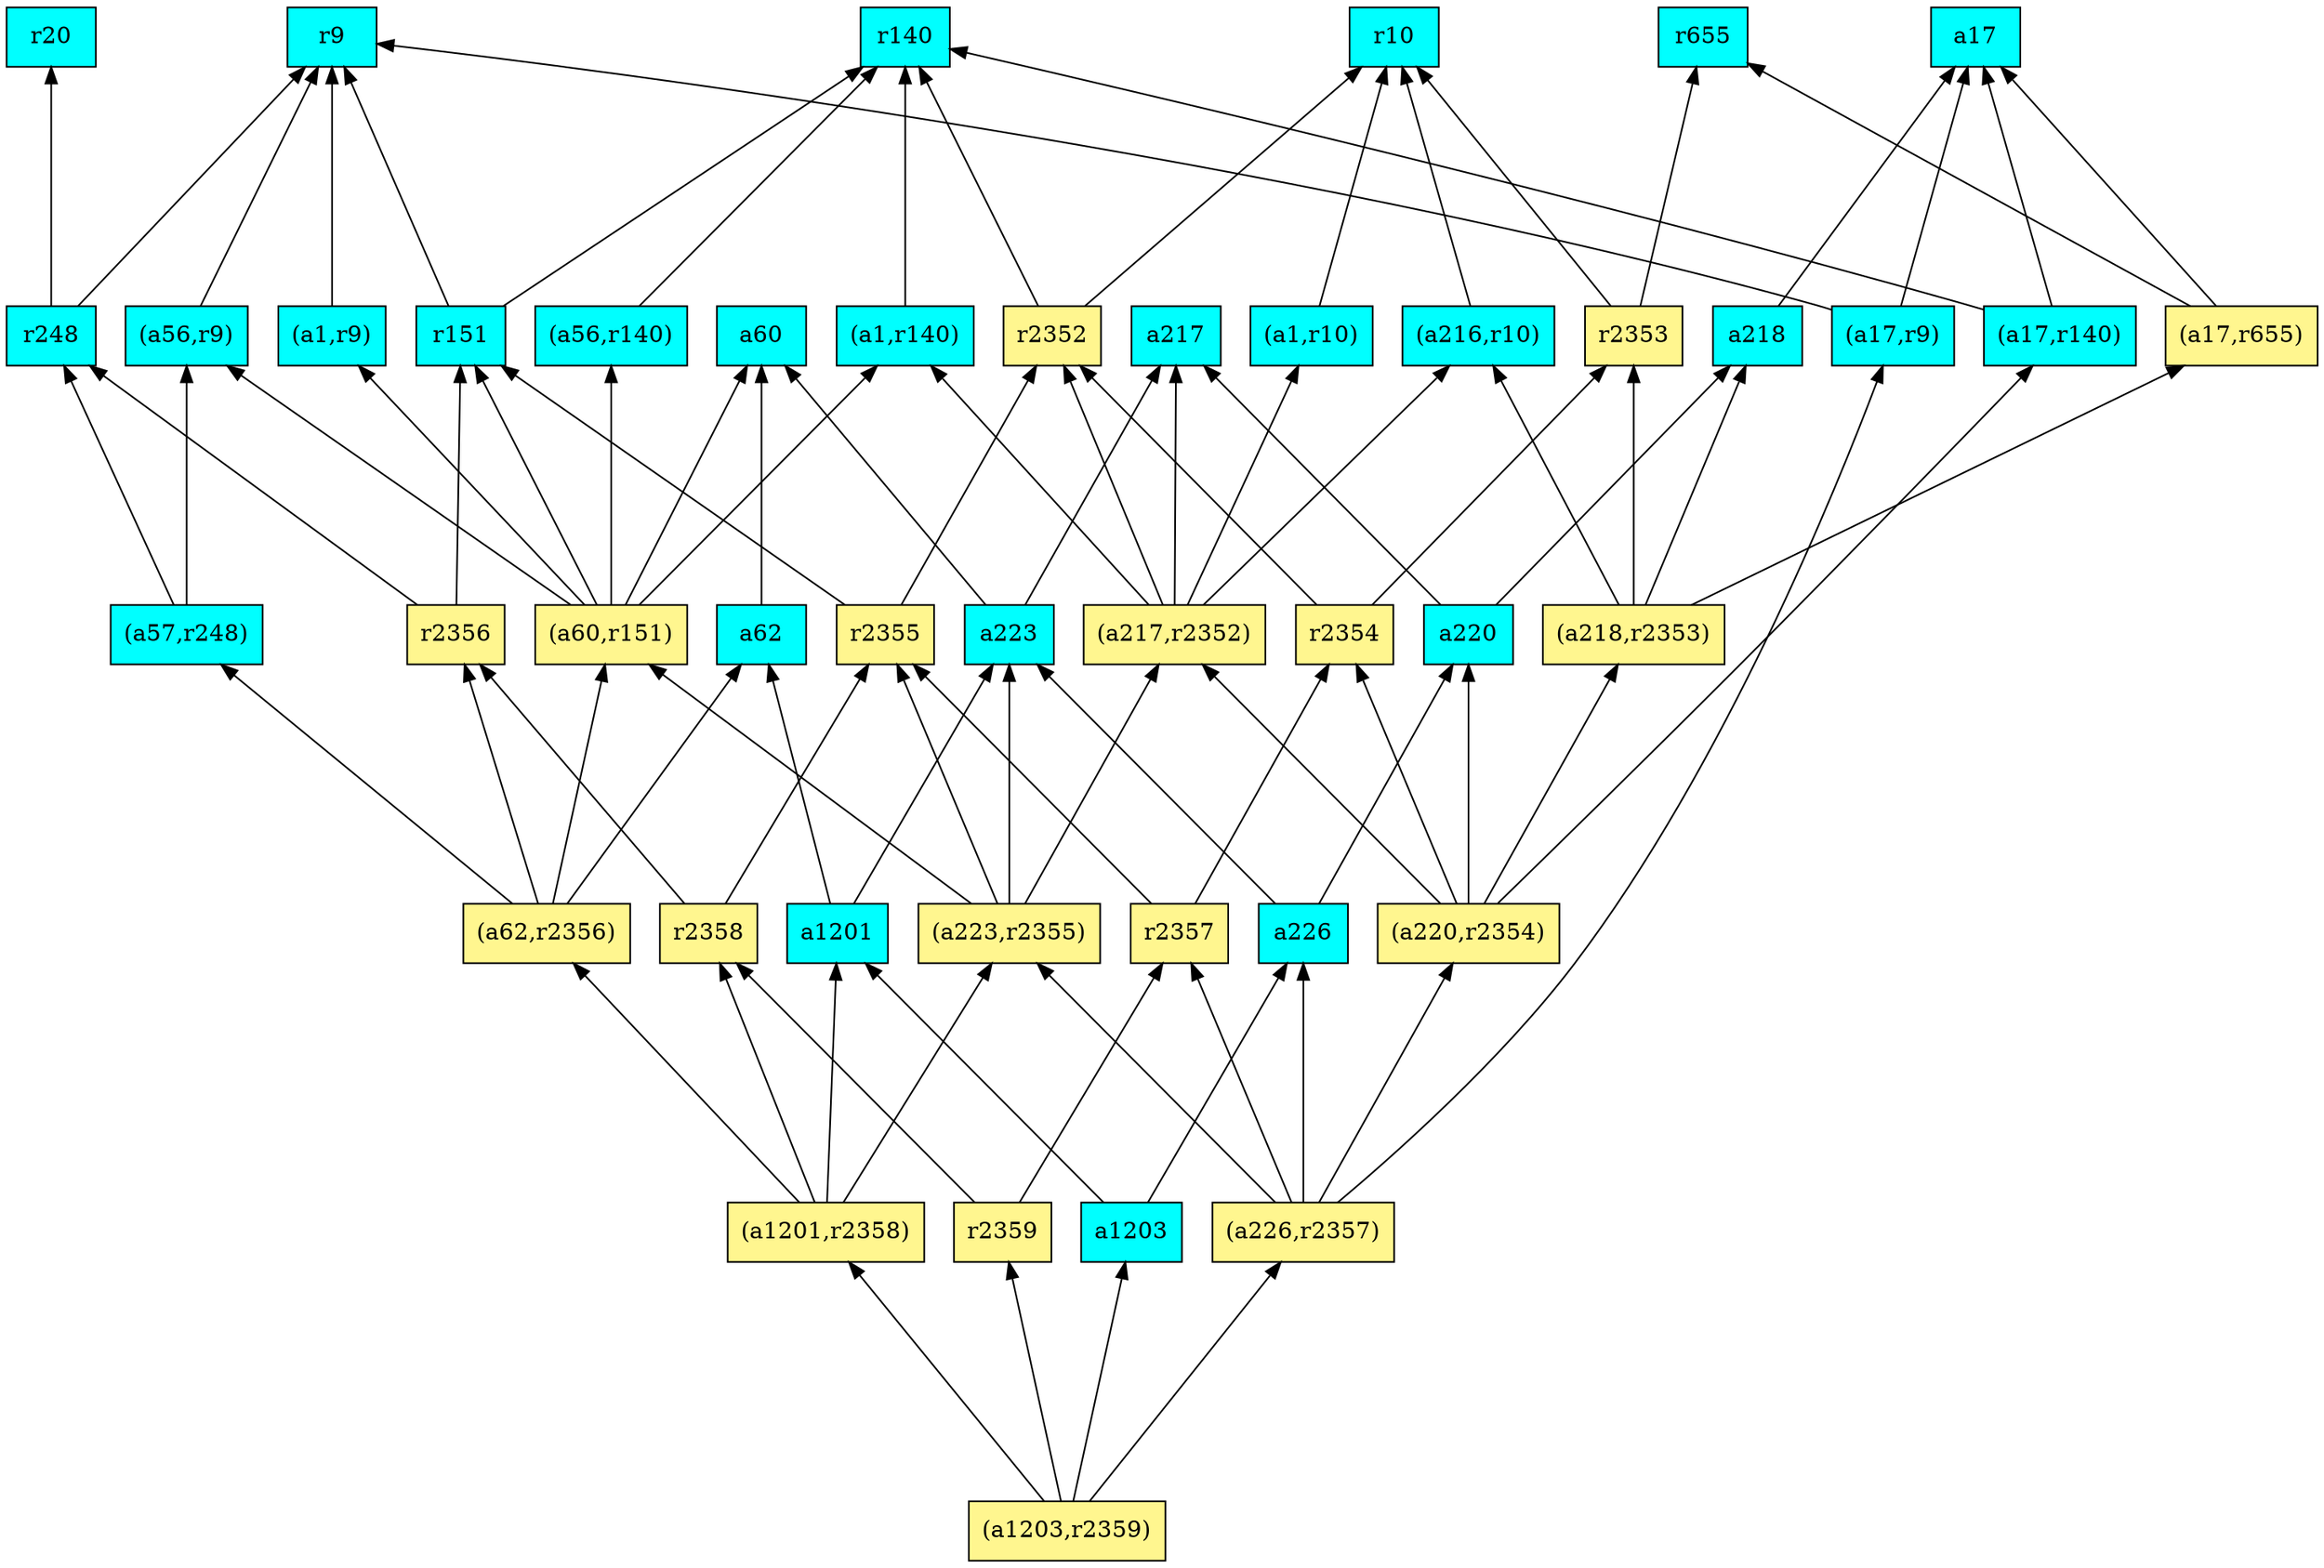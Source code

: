digraph G {
rankdir=BT;ranksep="2.0";
"(a1,r9)" [shape=record,fillcolor=cyan,style=filled,label="{(a1,r9)}"];
"a1201" [shape=record,fillcolor=cyan,style=filled,label="{a1201}"];
"(a1201,r2358)" [shape=record,fillcolor=khaki1,style=filled,label="{(a1201,r2358)}"];
"r2359" [shape=record,fillcolor=khaki1,style=filled,label="{r2359}"];
"a223" [shape=record,fillcolor=cyan,style=filled,label="{a223}"];
"r2354" [shape=record,fillcolor=khaki1,style=filled,label="{r2354}"];
"r2355" [shape=record,fillcolor=khaki1,style=filled,label="{r2355}"];
"r9" [shape=record,fillcolor=cyan,style=filled,label="{r9}"];
"(a226,r2357)" [shape=record,fillcolor=khaki1,style=filled,label="{(a226,r2357)}"];
"a62" [shape=record,fillcolor=cyan,style=filled,label="{a62}"];
"a218" [shape=record,fillcolor=cyan,style=filled,label="{a218}"];
"a220" [shape=record,fillcolor=cyan,style=filled,label="{a220}"];
"(a216,r10)" [shape=record,fillcolor=cyan,style=filled,label="{(a216,r10)}"];
"r2357" [shape=record,fillcolor=khaki1,style=filled,label="{r2357}"];
"(a57,r248)" [shape=record,fillcolor=cyan,style=filled,label="{(a57,r248)}"];
"(a56,r9)" [shape=record,fillcolor=cyan,style=filled,label="{(a56,r9)}"];
"a217" [shape=record,fillcolor=cyan,style=filled,label="{a217}"];
"r2358" [shape=record,fillcolor=khaki1,style=filled,label="{r2358}"];
"r2352" [shape=record,fillcolor=khaki1,style=filled,label="{r2352}"];
"r2353" [shape=record,fillcolor=khaki1,style=filled,label="{r2353}"];
"(a1,r140)" [shape=record,fillcolor=cyan,style=filled,label="{(a1,r140)}"];
"a226" [shape=record,fillcolor=cyan,style=filled,label="{a226}"];
"a17" [shape=record,fillcolor=cyan,style=filled,label="{a17}"];
"r2356" [shape=record,fillcolor=khaki1,style=filled,label="{r2356}"];
"(a60,r151)" [shape=record,fillcolor=khaki1,style=filled,label="{(a60,r151)}"];
"(a62,r2356)" [shape=record,fillcolor=khaki1,style=filled,label="{(a62,r2356)}"];
"r151" [shape=record,fillcolor=cyan,style=filled,label="{r151}"];
"(a220,r2354)" [shape=record,fillcolor=khaki1,style=filled,label="{(a220,r2354)}"];
"(a17,r655)" [shape=record,fillcolor=khaki1,style=filled,label="{(a17,r655)}"];
"(a218,r2353)" [shape=record,fillcolor=khaki1,style=filled,label="{(a218,r2353)}"];
"(a56,r140)" [shape=record,fillcolor=cyan,style=filled,label="{(a56,r140)}"];
"(a17,r9)" [shape=record,fillcolor=cyan,style=filled,label="{(a17,r9)}"];
"r140" [shape=record,fillcolor=cyan,style=filled,label="{r140}"];
"r248" [shape=record,fillcolor=cyan,style=filled,label="{r248}"];
"a60" [shape=record,fillcolor=cyan,style=filled,label="{a60}"];
"(a1203,r2359)" [shape=record,fillcolor=khaki1,style=filled,label="{(a1203,r2359)}"];
"(a223,r2355)" [shape=record,fillcolor=khaki1,style=filled,label="{(a223,r2355)}"];
"r20" [shape=record,fillcolor=cyan,style=filled,label="{r20}"];
"r655" [shape=record,fillcolor=cyan,style=filled,label="{r655}"];
"(a217,r2352)" [shape=record,fillcolor=khaki1,style=filled,label="{(a217,r2352)}"];
"a1203" [shape=record,fillcolor=cyan,style=filled,label="{a1203}"];
"(a1,r10)" [shape=record,fillcolor=cyan,style=filled,label="{(a1,r10)}"];
"(a17,r140)" [shape=record,fillcolor=cyan,style=filled,label="{(a17,r140)}"];
"r10" [shape=record,fillcolor=cyan,style=filled,label="{r10}"];
"(a1,r9)" -> "r9"
"a1201" -> "a62"
"a1201" -> "a223"
"(a1201,r2358)" -> "a1201"
"(a1201,r2358)" -> "(a223,r2355)"
"(a1201,r2358)" -> "r2358"
"(a1201,r2358)" -> "(a62,r2356)"
"r2359" -> "r2357"
"r2359" -> "r2358"
"a223" -> "a60"
"a223" -> "a217"
"r2354" -> "r2352"
"r2354" -> "r2353"
"r2355" -> "r2352"
"r2355" -> "r151"
"(a226,r2357)" -> "(a220,r2354)"
"(a226,r2357)" -> "(a17,r9)"
"(a226,r2357)" -> "r2357"
"(a226,r2357)" -> "a226"
"(a226,r2357)" -> "(a223,r2355)"
"a62" -> "a60"
"a218" -> "a17"
"a220" -> "a217"
"a220" -> "a218"
"(a216,r10)" -> "r10"
"r2357" -> "r2354"
"r2357" -> "r2355"
"(a57,r248)" -> "(a56,r9)"
"(a57,r248)" -> "r248"
"(a56,r9)" -> "r9"
"r2358" -> "r2356"
"r2358" -> "r2355"
"r2352" -> "r10"
"r2352" -> "r140"
"r2353" -> "r655"
"r2353" -> "r10"
"(a1,r140)" -> "r140"
"a226" -> "a220"
"a226" -> "a223"
"r2356" -> "r248"
"r2356" -> "r151"
"(a60,r151)" -> "(a1,r9)"
"(a60,r151)" -> "(a56,r140)"
"(a60,r151)" -> "a60"
"(a60,r151)" -> "(a1,r140)"
"(a60,r151)" -> "(a56,r9)"
"(a60,r151)" -> "r151"
"(a62,r2356)" -> "(a57,r248)"
"(a62,r2356)" -> "r2356"
"(a62,r2356)" -> "(a60,r151)"
"(a62,r2356)" -> "a62"
"r151" -> "r9"
"r151" -> "r140"
"(a220,r2354)" -> "a220"
"(a220,r2354)" -> "(a218,r2353)"
"(a220,r2354)" -> "r2354"
"(a220,r2354)" -> "(a217,r2352)"
"(a220,r2354)" -> "(a17,r140)"
"(a17,r655)" -> "r655"
"(a17,r655)" -> "a17"
"(a218,r2353)" -> "(a216,r10)"
"(a218,r2353)" -> "r2353"
"(a218,r2353)" -> "(a17,r655)"
"(a218,r2353)" -> "a218"
"(a56,r140)" -> "r140"
"(a17,r9)" -> "r9"
"(a17,r9)" -> "a17"
"r248" -> "r9"
"r248" -> "r20"
"(a1203,r2359)" -> "(a1201,r2358)"
"(a1203,r2359)" -> "r2359"
"(a1203,r2359)" -> "(a226,r2357)"
"(a1203,r2359)" -> "a1203"
"(a223,r2355)" -> "a223"
"(a223,r2355)" -> "(a60,r151)"
"(a223,r2355)" -> "r2355"
"(a223,r2355)" -> "(a217,r2352)"
"(a217,r2352)" -> "(a216,r10)"
"(a217,r2352)" -> "r2352"
"(a217,r2352)" -> "(a1,r140)"
"(a217,r2352)" -> "a217"
"(a217,r2352)" -> "(a1,r10)"
"a1203" -> "a1201"
"a1203" -> "a226"
"(a1,r10)" -> "r10"
"(a17,r140)" -> "a17"
"(a17,r140)" -> "r140"
}